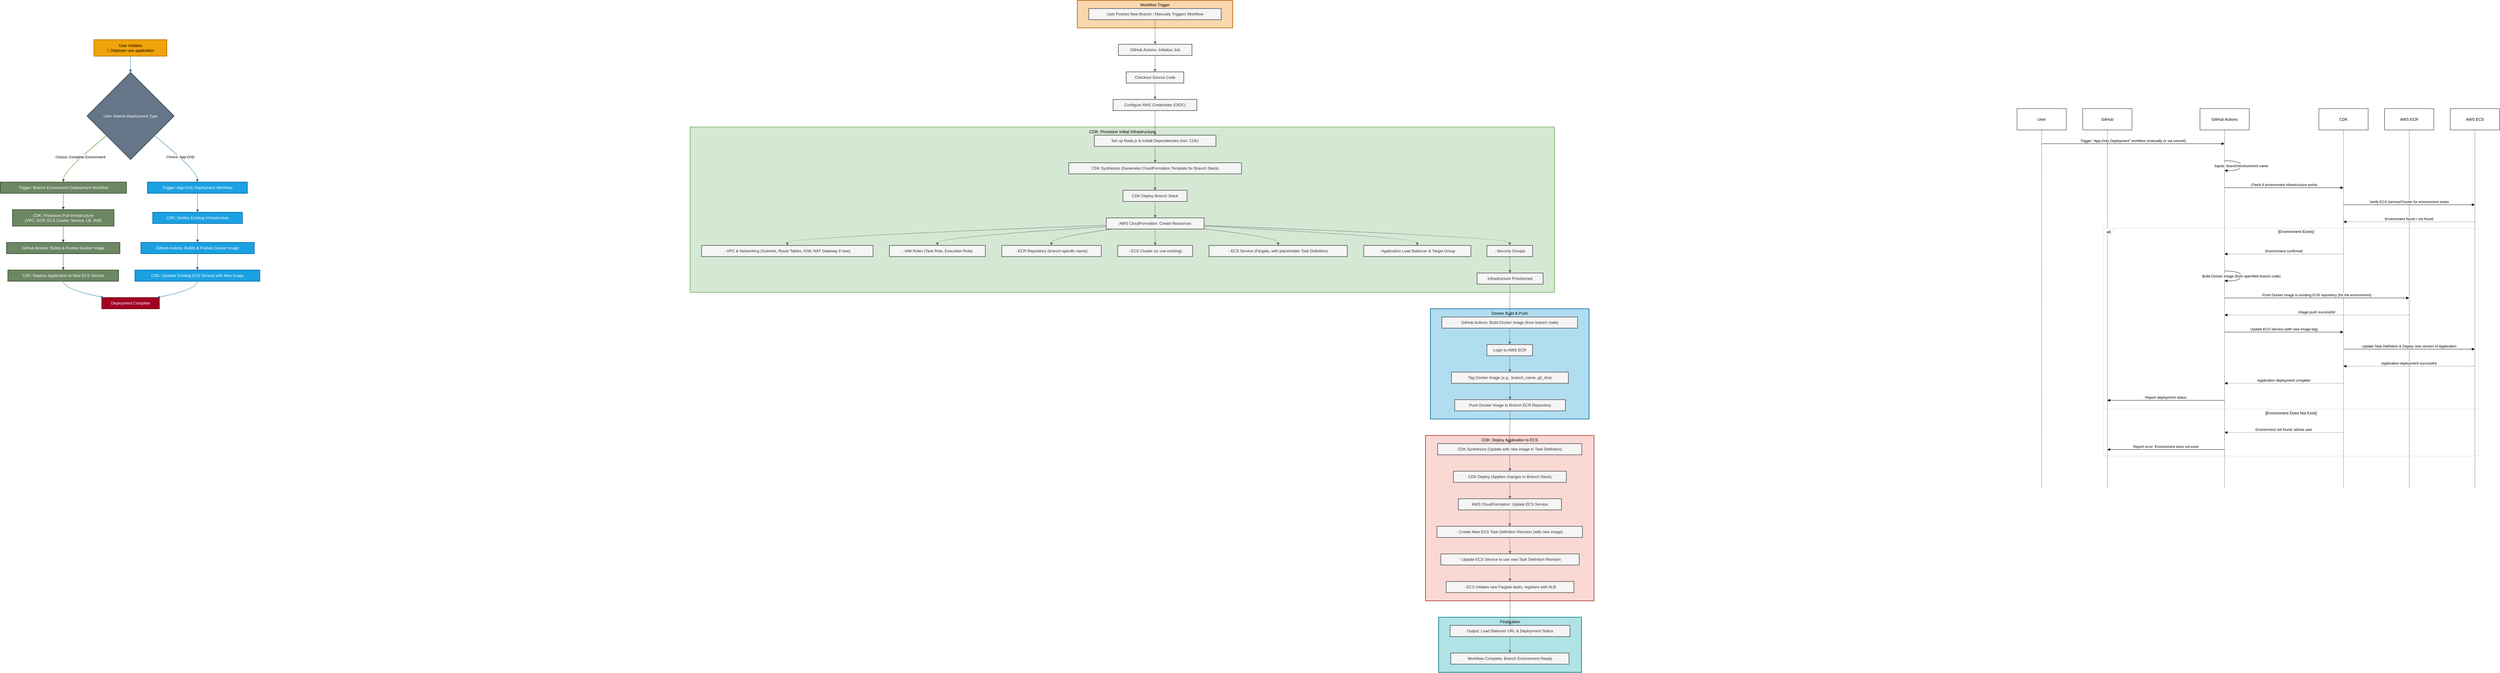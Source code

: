 <mxfile version="24.7.8">
  <diagram name="Page-1" id="kCG-hv2pJMcdVX7gAV7B">
    <mxGraphModel dx="4097" dy="2389" grid="1" gridSize="10" guides="1" tooltips="1" connect="1" arrows="1" fold="1" page="1" pageScale="1" pageWidth="827" pageHeight="1169" math="0" shadow="0">
      <root>
        <mxCell id="0" />
        <mxCell id="1" parent="0" />
        <mxCell id="dM-3RnIIr8mmShiL9mKM-259" value="" style="group" vertex="1" connectable="0" parent="1">
          <mxGeometry x="110" y="120" width="790" height="820" as="geometry" />
        </mxCell>
        <mxCell id="dM-3RnIIr8mmShiL9mKM-237" value="User Initiates&#xa;🚀 Déployer une application" style="whiteSpace=wrap;strokeWidth=2;fillColor=#f0a30a;strokeColor=#BD7000;fontColor=#000000;" vertex="1" parent="dM-3RnIIr8mmShiL9mKM-259">
          <mxGeometry x="285" width="222" height="50" as="geometry" />
        </mxCell>
        <mxCell id="dM-3RnIIr8mmShiL9mKM-238" value="User Selects Deployment Type" style="rhombus;strokeWidth=2;whiteSpace=wrap;fillColor=#647687;strokeColor=#314354;fontColor=#ffffff;" vertex="1" parent="dM-3RnIIr8mmShiL9mKM-259">
          <mxGeometry x="264" y="100" width="265" height="265" as="geometry" />
        </mxCell>
        <mxCell id="dM-3RnIIr8mmShiL9mKM-239" value="Trigger: Branch Environment Deployment Workflow" style="whiteSpace=wrap;strokeWidth=2;fillColor=#6d8764;strokeColor=#3A5431;fontColor=#ffffff;" vertex="1" parent="dM-3RnIIr8mmShiL9mKM-259">
          <mxGeometry y="434" width="384" height="34" as="geometry" />
        </mxCell>
        <mxCell id="dM-3RnIIr8mmShiL9mKM-240" value="CDK: Provisions Full Infrastructure&#xa;(VPC, ECR, ECS Cluster, Service, LB, IAM)" style="whiteSpace=wrap;strokeWidth=2;fillColor=#6d8764;strokeColor=#3A5431;fontColor=#ffffff;" vertex="1" parent="dM-3RnIIr8mmShiL9mKM-259">
          <mxGeometry x="37" y="518" width="309" height="50" as="geometry" />
        </mxCell>
        <mxCell id="dM-3RnIIr8mmShiL9mKM-241" value="GitHub Actions: Builds &amp; Pushes Docker Image" style="whiteSpace=wrap;strokeWidth=2;fillColor=#6d8764;strokeColor=#3A5431;fontColor=#ffffff;" vertex="1" parent="dM-3RnIIr8mmShiL9mKM-259">
          <mxGeometry x="19" y="618" width="345" height="34" as="geometry" />
        </mxCell>
        <mxCell id="dM-3RnIIr8mmShiL9mKM-242" value="CDK: Deploys Application to New ECS Service" style="whiteSpace=wrap;strokeWidth=2;fillColor=#6d8764;strokeColor=#3A5431;fontColor=#ffffff;" vertex="1" parent="dM-3RnIIr8mmShiL9mKM-259">
          <mxGeometry x="23" y="702" width="337" height="34" as="geometry" />
        </mxCell>
        <mxCell id="dM-3RnIIr8mmShiL9mKM-243" value="Trigger: App-Only Deployment Workflow" style="whiteSpace=wrap;strokeWidth=2;fillColor=#1ba1e2;strokeColor=#006EAF;fontColor=#ffffff;" vertex="1" parent="dM-3RnIIr8mmShiL9mKM-259">
          <mxGeometry x="448" y="434" width="304" height="34" as="geometry" />
        </mxCell>
        <mxCell id="dM-3RnIIr8mmShiL9mKM-244" value="CDK: Verifies Existing Infrastructure" style="whiteSpace=wrap;strokeWidth=2;fillColor=#1ba1e2;strokeColor=#006EAF;fontColor=#ffffff;" vertex="1" parent="dM-3RnIIr8mmShiL9mKM-259">
          <mxGeometry x="464" y="526" width="273" height="34" as="geometry" />
        </mxCell>
        <mxCell id="dM-3RnIIr8mmShiL9mKM-245" value="GitHub Actions: Builds &amp; Pushes Docker Image" style="whiteSpace=wrap;strokeWidth=2;fillColor=#1ba1e2;strokeColor=#006EAF;fontColor=#ffffff;" vertex="1" parent="dM-3RnIIr8mmShiL9mKM-259">
          <mxGeometry x="428" y="618" width="345" height="34" as="geometry" />
        </mxCell>
        <mxCell id="dM-3RnIIr8mmShiL9mKM-246" value="CDK: Updates Existing ECS Service with New Image" style="whiteSpace=wrap;strokeWidth=2;fillColor=#1ba1e2;strokeColor=#006EAF;fontColor=#ffffff;" vertex="1" parent="dM-3RnIIr8mmShiL9mKM-259">
          <mxGeometry x="410" y="702" width="380" height="34" as="geometry" />
        </mxCell>
        <mxCell id="dM-3RnIIr8mmShiL9mKM-247" value="Deployment Complete" style="whiteSpace=wrap;strokeWidth=2;fillColor=#a20025;fontColor=#ffffff;strokeColor=#6F0000;" vertex="1" parent="dM-3RnIIr8mmShiL9mKM-259">
          <mxGeometry x="309" y="786" width="175" height="34" as="geometry" />
        </mxCell>
        <mxCell id="dM-3RnIIr8mmShiL9mKM-248" value="" style="curved=1;startArrow=none;endArrow=block;exitX=0.5;exitY=1;entryX=0.5;entryY=0;rounded=0;fillColor=#b1ddf0;strokeColor=#10739e;" edge="1" parent="dM-3RnIIr8mmShiL9mKM-259" source="dM-3RnIIr8mmShiL9mKM-237" target="dM-3RnIIr8mmShiL9mKM-238">
          <mxGeometry relative="1" as="geometry">
            <Array as="points" />
          </mxGeometry>
        </mxCell>
        <mxCell id="dM-3RnIIr8mmShiL9mKM-249" value="Choice: Complete Environment" style="curved=1;startArrow=none;endArrow=block;exitX=0;exitY=0.91;entryX=0.5;entryY=-0.01;rounded=0;fillColor=#60a917;strokeColor=#2D7600;" edge="1" parent="dM-3RnIIr8mmShiL9mKM-259" source="dM-3RnIIr8mmShiL9mKM-238" target="dM-3RnIIr8mmShiL9mKM-239">
          <mxGeometry relative="1" as="geometry">
            <Array as="points">
              <mxPoint x="192" y="399" />
            </Array>
          </mxGeometry>
        </mxCell>
        <mxCell id="dM-3RnIIr8mmShiL9mKM-250" value="" style="curved=1;startArrow=none;endArrow=block;exitX=0.5;exitY=0.99;entryX=0.5;entryY=-0.01;rounded=0;fillColor=#6d8764;strokeColor=#3A5431;" edge="1" parent="dM-3RnIIr8mmShiL9mKM-259" source="dM-3RnIIr8mmShiL9mKM-239" target="dM-3RnIIr8mmShiL9mKM-240">
          <mxGeometry relative="1" as="geometry">
            <Array as="points" />
          </mxGeometry>
        </mxCell>
        <mxCell id="dM-3RnIIr8mmShiL9mKM-251" value="" style="curved=1;startArrow=none;endArrow=block;exitX=0.5;exitY=0.99;entryX=0.5;entryY=-0.01;rounded=0;fillColor=#6d8764;strokeColor=#3A5431;" edge="1" parent="dM-3RnIIr8mmShiL9mKM-259" source="dM-3RnIIr8mmShiL9mKM-240" target="dM-3RnIIr8mmShiL9mKM-241">
          <mxGeometry relative="1" as="geometry">
            <Array as="points" />
          </mxGeometry>
        </mxCell>
        <mxCell id="dM-3RnIIr8mmShiL9mKM-252" value="" style="curved=1;startArrow=none;endArrow=block;exitX=0.5;exitY=0.99;entryX=0.5;entryY=-0.01;rounded=0;fillColor=#6d8764;strokeColor=#3A5431;" edge="1" parent="dM-3RnIIr8mmShiL9mKM-259" source="dM-3RnIIr8mmShiL9mKM-241" target="dM-3RnIIr8mmShiL9mKM-242">
          <mxGeometry relative="1" as="geometry">
            <Array as="points" />
          </mxGeometry>
        </mxCell>
        <mxCell id="dM-3RnIIr8mmShiL9mKM-253" value="Choice: App-Only" style="curved=1;startArrow=none;endArrow=block;exitX=1;exitY=0.91;entryX=0.5;entryY=-0.01;rounded=0;fillColor=#1ba1e2;strokeColor=#006EAF;" edge="1" parent="dM-3RnIIr8mmShiL9mKM-259" source="dM-3RnIIr8mmShiL9mKM-238" target="dM-3RnIIr8mmShiL9mKM-243">
          <mxGeometry relative="1" as="geometry">
            <Array as="points">
              <mxPoint x="600" y="399" />
            </Array>
          </mxGeometry>
        </mxCell>
        <mxCell id="dM-3RnIIr8mmShiL9mKM-254" value="" style="curved=1;startArrow=none;endArrow=block;exitX=0.5;exitY=0.99;entryX=0.5;entryY=-0.01;rounded=0;fillColor=#1ba1e2;strokeColor=#006EAF;" edge="1" parent="dM-3RnIIr8mmShiL9mKM-259" source="dM-3RnIIr8mmShiL9mKM-243" target="dM-3RnIIr8mmShiL9mKM-244">
          <mxGeometry relative="1" as="geometry">
            <Array as="points" />
          </mxGeometry>
        </mxCell>
        <mxCell id="dM-3RnIIr8mmShiL9mKM-255" value="" style="curved=1;startArrow=none;endArrow=block;exitX=0.5;exitY=0.99;entryX=0.5;entryY=-0.01;rounded=0;fillColor=#1ba1e2;strokeColor=#006EAF;" edge="1" parent="dM-3RnIIr8mmShiL9mKM-259" source="dM-3RnIIr8mmShiL9mKM-244" target="dM-3RnIIr8mmShiL9mKM-245">
          <mxGeometry relative="1" as="geometry">
            <Array as="points" />
          </mxGeometry>
        </mxCell>
        <mxCell id="dM-3RnIIr8mmShiL9mKM-256" value="" style="curved=1;startArrow=none;endArrow=block;exitX=0.5;exitY=0.99;entryX=0.5;entryY=-0.01;rounded=0;fillColor=#1ba1e2;strokeColor=#006EAF;" edge="1" parent="dM-3RnIIr8mmShiL9mKM-259" source="dM-3RnIIr8mmShiL9mKM-245" target="dM-3RnIIr8mmShiL9mKM-246">
          <mxGeometry relative="1" as="geometry">
            <Array as="points" />
          </mxGeometry>
        </mxCell>
        <mxCell id="dM-3RnIIr8mmShiL9mKM-257" value="" style="curved=1;startArrow=none;endArrow=block;exitX=0.5;exitY=0.99;entryX=0.03;entryY=-0.01;rounded=0;fillColor=#b1ddf0;strokeColor=#10739e;" edge="1" parent="dM-3RnIIr8mmShiL9mKM-259" source="dM-3RnIIr8mmShiL9mKM-242" target="dM-3RnIIr8mmShiL9mKM-247">
          <mxGeometry relative="1" as="geometry">
            <Array as="points">
              <mxPoint x="192" y="761" />
            </Array>
          </mxGeometry>
        </mxCell>
        <mxCell id="dM-3RnIIr8mmShiL9mKM-258" value="" style="curved=1;startArrow=none;endArrow=block;exitX=0.5;exitY=0.99;entryX=0.97;entryY=-0.01;rounded=0;fillColor=#b1ddf0;strokeColor=#10739e;" edge="1" parent="dM-3RnIIr8mmShiL9mKM-259" source="dM-3RnIIr8mmShiL9mKM-246" target="dM-3RnIIr8mmShiL9mKM-247">
          <mxGeometry relative="1" as="geometry">
            <Array as="points">
              <mxPoint x="600" y="761" />
            </Array>
          </mxGeometry>
        </mxCell>
        <mxCell id="dM-3RnIIr8mmShiL9mKM-260" value="" style="group" vertex="1" connectable="0" parent="1">
          <mxGeometry x="2210" width="2752" height="2048" as="geometry" />
        </mxCell>
        <mxCell id="dM-3RnIIr8mmShiL9mKM-132" value="Finalization" style="whiteSpace=wrap;strokeWidth=2;verticalAlign=top;fillColor=#b0e3e6;strokeColor=#0e8088;" vertex="1" parent="dM-3RnIIr8mmShiL9mKM-260">
          <mxGeometry x="2279" y="1880" width="435" height="168" as="geometry" />
        </mxCell>
        <mxCell id="dM-3RnIIr8mmShiL9mKM-133" value="Output: Load Balancer URL &amp; Deployment Status" style="whiteSpace=wrap;strokeWidth=2;fillColor=#f5f5f5;strokeColor=#666666;fontColor=#333333;" vertex="1" parent="dM-3RnIIr8mmShiL9mKM-260">
          <mxGeometry x="2314" y="1905" width="365" height="34" as="geometry" />
        </mxCell>
        <mxCell id="dM-3RnIIr8mmShiL9mKM-134" value="Workflow Complete: Branch Environment Ready" style="whiteSpace=wrap;strokeWidth=2;fillColor=#f5f5f5;strokeColor=#666666;fontColor=#333333;" vertex="1" parent="dM-3RnIIr8mmShiL9mKM-260">
          <mxGeometry x="2316" y="1989" width="360" height="34" as="geometry" />
        </mxCell>
        <mxCell id="dM-3RnIIr8mmShiL9mKM-135" value="CDK: Deploy Application to ECS" style="whiteSpace=wrap;strokeWidth=2;verticalAlign=top;fillColor=#fad9d5;strokeColor=#ae4132;" vertex="1" parent="dM-3RnIIr8mmShiL9mKM-260">
          <mxGeometry x="2239" y="1326" width="513" height="504" as="geometry" />
        </mxCell>
        <mxCell id="dM-3RnIIr8mmShiL9mKM-136" value="CDK Synthesize (Update with new image in Task Definition)" style="whiteSpace=wrap;strokeWidth=2;fillColor=#f5f5f5;strokeColor=#666666;fontColor=#333333;" vertex="1" parent="dM-3RnIIr8mmShiL9mKM-260">
          <mxGeometry x="2276" y="1351" width="439" height="34" as="geometry" />
        </mxCell>
        <mxCell id="dM-3RnIIr8mmShiL9mKM-137" value="CDK Deploy (Applies changes to Branch Stack)" style="whiteSpace=wrap;strokeWidth=2;fillColor=#f5f5f5;strokeColor=#666666;fontColor=#333333;" vertex="1" parent="dM-3RnIIr8mmShiL9mKM-260">
          <mxGeometry x="2324" y="1435" width="344" height="34" as="geometry" />
        </mxCell>
        <mxCell id="dM-3RnIIr8mmShiL9mKM-138" value="AWS CloudFormation: Update ECS Service" style="whiteSpace=wrap;strokeWidth=2;fillColor=#f5f5f5;strokeColor=#666666;fontColor=#333333;" vertex="1" parent="dM-3RnIIr8mmShiL9mKM-260">
          <mxGeometry x="2339" y="1519" width="314" height="34" as="geometry" />
        </mxCell>
        <mxCell id="dM-3RnIIr8mmShiL9mKM-139" value="- Create New ECS Task Definition Revision (with new image)" style="whiteSpace=wrap;strokeWidth=2;fillColor=#f5f5f5;strokeColor=#666666;fontColor=#333333;" vertex="1" parent="dM-3RnIIr8mmShiL9mKM-260">
          <mxGeometry x="2274" y="1603" width="443" height="34" as="geometry" />
        </mxCell>
        <mxCell id="dM-3RnIIr8mmShiL9mKM-140" value="- Update ECS Service to use new Task Definition Revision" style="whiteSpace=wrap;strokeWidth=2;fillColor=#f5f5f5;strokeColor=#666666;fontColor=#333333;" vertex="1" parent="dM-3RnIIr8mmShiL9mKM-260">
          <mxGeometry x="2286" y="1687" width="421" height="34" as="geometry" />
        </mxCell>
        <mxCell id="dM-3RnIIr8mmShiL9mKM-141" value="- ECS initiates new Fargate tasks, registers with ALB" style="whiteSpace=wrap;strokeWidth=2;fillColor=#f5f5f5;strokeColor=#666666;fontColor=#333333;" vertex="1" parent="dM-3RnIIr8mmShiL9mKM-260">
          <mxGeometry x="2302" y="1771" width="389" height="34" as="geometry" />
        </mxCell>
        <mxCell id="dM-3RnIIr8mmShiL9mKM-142" value="Docker Build &amp; Push" style="whiteSpace=wrap;strokeWidth=2;verticalAlign=top;fillColor=#b1ddf0;strokeColor=#10739e;" vertex="1" parent="dM-3RnIIr8mmShiL9mKM-260">
          <mxGeometry x="2254" y="940" width="483" height="336" as="geometry" />
        </mxCell>
        <mxCell id="dM-3RnIIr8mmShiL9mKM-143" value="GitHub Actions: Build Docker Image (from branch code)" style="whiteSpace=wrap;strokeWidth=2;fillColor=#f5f5f5;strokeColor=#666666;fontColor=#333333;" vertex="1" parent="dM-3RnIIr8mmShiL9mKM-260">
          <mxGeometry x="2289" y="965" width="413" height="34" as="geometry" />
        </mxCell>
        <mxCell id="dM-3RnIIr8mmShiL9mKM-144" value="Login to AWS ECR" style="whiteSpace=wrap;strokeWidth=2;fillColor=#f5f5f5;strokeColor=#666666;fontColor=#333333;" vertex="1" parent="dM-3RnIIr8mmShiL9mKM-260">
          <mxGeometry x="2426" y="1049" width="139" height="34" as="geometry" />
        </mxCell>
        <mxCell id="dM-3RnIIr8mmShiL9mKM-145" value="Tag Docker Image (e.g., branch_name, git_sha)" style="whiteSpace=wrap;strokeWidth=2;fillColor=#f5f5f5;strokeColor=#666666;fontColor=#333333;" vertex="1" parent="dM-3RnIIr8mmShiL9mKM-260">
          <mxGeometry x="2318" y="1133" width="356" height="34" as="geometry" />
        </mxCell>
        <mxCell id="dM-3RnIIr8mmShiL9mKM-146" value="Push Docker Image to Branch ECR Repository" style="whiteSpace=wrap;strokeWidth=2;fillColor=#f5f5f5;strokeColor=#666666;fontColor=#333333;" vertex="1" parent="dM-3RnIIr8mmShiL9mKM-260">
          <mxGeometry x="2328" y="1217" width="337" height="34" as="geometry" />
        </mxCell>
        <mxCell id="dM-3RnIIr8mmShiL9mKM-147" value="CDK: Provision Initial Infrastructure" style="whiteSpace=wrap;strokeWidth=2;verticalAlign=top;fillColor=#d5e8d4;strokeColor=#82b366;fontSize=13;" vertex="1" parent="dM-3RnIIr8mmShiL9mKM-260">
          <mxGeometry y="386" width="2632" height="504" as="geometry" />
        </mxCell>
        <mxCell id="dM-3RnIIr8mmShiL9mKM-148" value="CDK Synthesize (Generates CloudFormation Template for Branch Stack)" style="whiteSpace=wrap;strokeWidth=2;fillColor=#f5f5f5;strokeColor=#666666;fontColor=#333333;" vertex="1" parent="dM-3RnIIr8mmShiL9mKM-260">
          <mxGeometry x="1153" y="495" width="526" height="34" as="geometry" />
        </mxCell>
        <mxCell id="dM-3RnIIr8mmShiL9mKM-149" value="Set up Node.js &amp; Install Dependencies (incl. CDK)" style="whiteSpace=wrap;strokeWidth=2;fillColor=#f5f5f5;strokeColor=#666666;fontColor=#333333;" vertex="1" parent="dM-3RnIIr8mmShiL9mKM-260">
          <mxGeometry x="1231" y="411" width="370" height="34" as="geometry" />
        </mxCell>
        <mxCell id="dM-3RnIIr8mmShiL9mKM-150" value="CDK Deploy Branch Stack" style="whiteSpace=wrap;strokeWidth=2;fillColor=#f5f5f5;strokeColor=#666666;fontColor=#333333;" vertex="1" parent="dM-3RnIIr8mmShiL9mKM-260">
          <mxGeometry x="1318" y="579" width="195" height="34" as="geometry" />
        </mxCell>
        <mxCell id="dM-3RnIIr8mmShiL9mKM-151" value="AWS CloudFormation: Create Resources" style="whiteSpace=wrap;strokeWidth=2;fillColor=#f5f5f5;strokeColor=#666666;fontColor=#333333;" vertex="1" parent="dM-3RnIIr8mmShiL9mKM-260">
          <mxGeometry x="1267" y="663" width="298" height="34" as="geometry" />
        </mxCell>
        <mxCell id="dM-3RnIIr8mmShiL9mKM-152" value="- VPC &amp; Networking (Subnets, Route Tables, IGW, NAT Gateway if new)" style="whiteSpace=wrap;strokeWidth=2;fillColor=#f5f5f5;strokeColor=#666666;fontColor=#333333;" vertex="1" parent="dM-3RnIIr8mmShiL9mKM-260">
          <mxGeometry x="35" y="747" width="522" height="34" as="geometry" />
        </mxCell>
        <mxCell id="dM-3RnIIr8mmShiL9mKM-153" value="- IAM Roles (Task Role, Execution Role)" style="whiteSpace=wrap;strokeWidth=2;fillColor=#f5f5f5;strokeColor=#666666;fontColor=#333333;" vertex="1" parent="dM-3RnIIr8mmShiL9mKM-260">
          <mxGeometry x="607" y="747" width="292" height="34" as="geometry" />
        </mxCell>
        <mxCell id="dM-3RnIIr8mmShiL9mKM-154" value="- ECR Repository (branch-specific name)" style="whiteSpace=wrap;strokeWidth=2;fillColor=#f5f5f5;strokeColor=#666666;fontColor=#333333;" vertex="1" parent="dM-3RnIIr8mmShiL9mKM-260">
          <mxGeometry x="949" y="747" width="303" height="34" as="geometry" />
        </mxCell>
        <mxCell id="dM-3RnIIr8mmShiL9mKM-155" value="- ECS Cluster (or use existing)" style="whiteSpace=wrap;strokeWidth=2;fillColor=#f5f5f5;strokeColor=#666666;fontColor=#333333;" vertex="1" parent="dM-3RnIIr8mmShiL9mKM-260">
          <mxGeometry x="1302" y="747" width="228" height="34" as="geometry" />
        </mxCell>
        <mxCell id="dM-3RnIIr8mmShiL9mKM-156" value="- ECS Service (Fargate, with placeholder Task Definition)" style="whiteSpace=wrap;strokeWidth=2;fillColor=#f5f5f5;strokeColor=#666666;fontColor=#333333;" vertex="1" parent="dM-3RnIIr8mmShiL9mKM-260">
          <mxGeometry x="1580" y="747" width="421" height="34" as="geometry" />
        </mxCell>
        <mxCell id="dM-3RnIIr8mmShiL9mKM-157" value="- Application Load Balancer &amp; Target Group" style="whiteSpace=wrap;strokeWidth=2;fillColor=#f5f5f5;strokeColor=#666666;fontColor=#333333;" vertex="1" parent="dM-3RnIIr8mmShiL9mKM-260">
          <mxGeometry x="2051" y="747" width="326" height="34" as="geometry" />
        </mxCell>
        <mxCell id="dM-3RnIIr8mmShiL9mKM-158" value="- Security Groups" style="whiteSpace=wrap;strokeWidth=2;fillColor=#f5f5f5;strokeColor=#666666;fontColor=#333333;" vertex="1" parent="dM-3RnIIr8mmShiL9mKM-260">
          <mxGeometry x="2426" y="747" width="139" height="34" as="geometry" />
        </mxCell>
        <mxCell id="dM-3RnIIr8mmShiL9mKM-159" value="Infrastructure Provisioned" style="whiteSpace=wrap;strokeWidth=2;fillColor=#f5f5f5;strokeColor=#666666;fontColor=#333333;" vertex="1" parent="dM-3RnIIr8mmShiL9mKM-260">
          <mxGeometry x="2396" y="831" width="201" height="34" as="geometry" />
        </mxCell>
        <mxCell id="dM-3RnIIr8mmShiL9mKM-160" value="Workflow Trigger" style="whiteSpace=wrap;strokeWidth=2;verticalAlign=top;fillColor=#fad7ac;strokeColor=#b46504;" vertex="1" parent="dM-3RnIIr8mmShiL9mKM-260">
          <mxGeometry x="1179" width="473" height="84" as="geometry" />
        </mxCell>
        <mxCell id="dM-3RnIIr8mmShiL9mKM-161" value="User Pushes New Branch / Manually Triggers Workflow" style="whiteSpace=wrap;strokeWidth=2;fillColor=#f5f5f5;strokeColor=#666666;fontColor=#333333;" vertex="1" parent="dM-3RnIIr8mmShiL9mKM-260">
          <mxGeometry x="1214" y="25" width="403" height="34" as="geometry" />
        </mxCell>
        <mxCell id="dM-3RnIIr8mmShiL9mKM-162" value="GitHub Actions: Initialize Job" style="whiteSpace=wrap;strokeWidth=2;fillColor=#f5f5f5;strokeColor=#666666;fontColor=#333333;" vertex="1" parent="dM-3RnIIr8mmShiL9mKM-260">
          <mxGeometry x="1304" y="134" width="224" height="34" as="geometry" />
        </mxCell>
        <mxCell id="dM-3RnIIr8mmShiL9mKM-163" value="Checkout Source Code" style="whiteSpace=wrap;strokeWidth=2;fillColor=#f5f5f5;strokeColor=#666666;fontColor=#333333;" vertex="1" parent="dM-3RnIIr8mmShiL9mKM-260">
          <mxGeometry x="1328" y="218" width="175" height="34" as="geometry" />
        </mxCell>
        <mxCell id="dM-3RnIIr8mmShiL9mKM-164" value="Configure AWS Credentials (OIDC)" style="whiteSpace=wrap;strokeWidth=2;fillColor=#f5f5f5;strokeColor=#666666;fontColor=#333333;" vertex="1" parent="dM-3RnIIr8mmShiL9mKM-260">
          <mxGeometry x="1288" y="302" width="255" height="34" as="geometry" />
        </mxCell>
        <mxCell id="dM-3RnIIr8mmShiL9mKM-166" value="" style="curved=1;startArrow=none;endArrow=block;exitX=0.5;exitY=1;entryX=0.5;entryY=0;rounded=0;fillColor=#f5f5f5;strokeColor=#666666;" edge="1" parent="dM-3RnIIr8mmShiL9mKM-260" source="dM-3RnIIr8mmShiL9mKM-161" target="dM-3RnIIr8mmShiL9mKM-162">
          <mxGeometry relative="1" as="geometry">
            <Array as="points" />
          </mxGeometry>
        </mxCell>
        <mxCell id="dM-3RnIIr8mmShiL9mKM-167" value="" style="curved=1;startArrow=none;endArrow=block;exitX=0.5;exitY=1;entryX=0.5;entryY=0;rounded=0;fillColor=#f5f5f5;strokeColor=#666666;" edge="1" parent="dM-3RnIIr8mmShiL9mKM-260" source="dM-3RnIIr8mmShiL9mKM-162" target="dM-3RnIIr8mmShiL9mKM-163">
          <mxGeometry relative="1" as="geometry">
            <Array as="points" />
          </mxGeometry>
        </mxCell>
        <mxCell id="dM-3RnIIr8mmShiL9mKM-168" value="" style="curved=1;startArrow=none;endArrow=block;exitX=0.5;exitY=1;entryX=0.5;entryY=0;rounded=0;fillColor=#f5f5f5;strokeColor=#666666;" edge="1" parent="dM-3RnIIr8mmShiL9mKM-260" source="dM-3RnIIr8mmShiL9mKM-163" target="dM-3RnIIr8mmShiL9mKM-164">
          <mxGeometry relative="1" as="geometry">
            <Array as="points" />
          </mxGeometry>
        </mxCell>
        <mxCell id="dM-3RnIIr8mmShiL9mKM-169" value="" style="curved=1;startArrow=none;endArrow=block;exitX=0.5;exitY=1;entryX=0.5;entryY=0;rounded=0;fillColor=#f5f5f5;strokeColor=#666666;" edge="1" parent="dM-3RnIIr8mmShiL9mKM-260" source="dM-3RnIIr8mmShiL9mKM-164" target="dM-3RnIIr8mmShiL9mKM-149">
          <mxGeometry relative="1" as="geometry">
            <Array as="points" />
          </mxGeometry>
        </mxCell>
        <mxCell id="dM-3RnIIr8mmShiL9mKM-170" value="" style="curved=1;startArrow=none;endArrow=block;exitX=0.5;exitY=1;entryX=0.5;entryY=0;rounded=0;fillColor=#f5f5f5;strokeColor=#666666;" edge="1" parent="dM-3RnIIr8mmShiL9mKM-260" source="dM-3RnIIr8mmShiL9mKM-149" target="dM-3RnIIr8mmShiL9mKM-148">
          <mxGeometry relative="1" as="geometry">
            <Array as="points" />
          </mxGeometry>
        </mxCell>
        <mxCell id="dM-3RnIIr8mmShiL9mKM-171" value="" style="curved=1;startArrow=none;endArrow=block;exitX=0.5;exitY=1;entryX=0.5;entryY=0;rounded=0;fillColor=#f5f5f5;strokeColor=#666666;" edge="1" parent="dM-3RnIIr8mmShiL9mKM-260" source="dM-3RnIIr8mmShiL9mKM-148" target="dM-3RnIIr8mmShiL9mKM-150">
          <mxGeometry relative="1" as="geometry">
            <Array as="points" />
          </mxGeometry>
        </mxCell>
        <mxCell id="dM-3RnIIr8mmShiL9mKM-172" value="" style="curved=1;startArrow=none;endArrow=block;exitX=0.5;exitY=1;entryX=0.5;entryY=0;rounded=0;fillColor=#f5f5f5;strokeColor=#666666;" edge="1" parent="dM-3RnIIr8mmShiL9mKM-260" source="dM-3RnIIr8mmShiL9mKM-150" target="dM-3RnIIr8mmShiL9mKM-151">
          <mxGeometry relative="1" as="geometry">
            <Array as="points" />
          </mxGeometry>
        </mxCell>
        <mxCell id="dM-3RnIIr8mmShiL9mKM-173" value="" style="curved=1;startArrow=none;endArrow=block;exitX=0;exitY=0.66;entryX=0.5;entryY=0;rounded=0;fillColor=#f5f5f5;strokeColor=#666666;" edge="1" parent="dM-3RnIIr8mmShiL9mKM-260" source="dM-3RnIIr8mmShiL9mKM-151" target="dM-3RnIIr8mmShiL9mKM-152">
          <mxGeometry relative="1" as="geometry">
            <Array as="points">
              <mxPoint x="296" y="722" />
            </Array>
          </mxGeometry>
        </mxCell>
        <mxCell id="dM-3RnIIr8mmShiL9mKM-174" value="" style="curved=1;startArrow=none;endArrow=block;exitX=0;exitY=0.78;entryX=0.5;entryY=0;rounded=0;fillColor=#f5f5f5;strokeColor=#666666;" edge="1" parent="dM-3RnIIr8mmShiL9mKM-260" source="dM-3RnIIr8mmShiL9mKM-151" target="dM-3RnIIr8mmShiL9mKM-153">
          <mxGeometry relative="1" as="geometry">
            <Array as="points">
              <mxPoint x="753" y="722" />
            </Array>
          </mxGeometry>
        </mxCell>
        <mxCell id="dM-3RnIIr8mmShiL9mKM-175" value="" style="curved=1;startArrow=none;endArrow=block;exitX=0.07;exitY=1;entryX=0.5;entryY=0;rounded=0;fillColor=#f5f5f5;strokeColor=#666666;" edge="1" parent="dM-3RnIIr8mmShiL9mKM-260" source="dM-3RnIIr8mmShiL9mKM-151" target="dM-3RnIIr8mmShiL9mKM-154">
          <mxGeometry relative="1" as="geometry">
            <Array as="points">
              <mxPoint x="1100" y="722" />
            </Array>
          </mxGeometry>
        </mxCell>
        <mxCell id="dM-3RnIIr8mmShiL9mKM-176" value="" style="curved=1;startArrow=none;endArrow=block;exitX=0.5;exitY=1;entryX=0.5;entryY=0;rounded=0;fillColor=#f5f5f5;strokeColor=#666666;" edge="1" parent="dM-3RnIIr8mmShiL9mKM-260" source="dM-3RnIIr8mmShiL9mKM-151" target="dM-3RnIIr8mmShiL9mKM-155">
          <mxGeometry relative="1" as="geometry">
            <Array as="points" />
          </mxGeometry>
        </mxCell>
        <mxCell id="dM-3RnIIr8mmShiL9mKM-177" value="" style="curved=1;startArrow=none;endArrow=block;exitX=1;exitY=0.99;entryX=0.5;entryY=0;rounded=0;fillColor=#f5f5f5;strokeColor=#666666;" edge="1" parent="dM-3RnIIr8mmShiL9mKM-260" source="dM-3RnIIr8mmShiL9mKM-151" target="dM-3RnIIr8mmShiL9mKM-156">
          <mxGeometry relative="1" as="geometry">
            <Array as="points">
              <mxPoint x="1790" y="722" />
            </Array>
          </mxGeometry>
        </mxCell>
        <mxCell id="dM-3RnIIr8mmShiL9mKM-178" value="" style="curved=1;startArrow=none;endArrow=block;exitX=1;exitY=0.73;entryX=0.5;entryY=0;rounded=0;fillColor=#f5f5f5;strokeColor=#666666;" edge="1" parent="dM-3RnIIr8mmShiL9mKM-260" source="dM-3RnIIr8mmShiL9mKM-151" target="dM-3RnIIr8mmShiL9mKM-157">
          <mxGeometry relative="1" as="geometry">
            <Array as="points">
              <mxPoint x="2214" y="722" />
            </Array>
          </mxGeometry>
        </mxCell>
        <mxCell id="dM-3RnIIr8mmShiL9mKM-179" value="" style="curved=1;startArrow=none;endArrow=block;exitX=1;exitY=0.67;entryX=0.5;entryY=0;rounded=0;fillColor=#f5f5f5;strokeColor=#666666;" edge="1" parent="dM-3RnIIr8mmShiL9mKM-260" source="dM-3RnIIr8mmShiL9mKM-151" target="dM-3RnIIr8mmShiL9mKM-158">
          <mxGeometry relative="1" as="geometry">
            <Array as="points">
              <mxPoint x="2496" y="722" />
            </Array>
          </mxGeometry>
        </mxCell>
        <mxCell id="dM-3RnIIr8mmShiL9mKM-180" value="" style="curved=1;startArrow=none;endArrow=block;exitX=0.5;exitY=1;entryX=0.5;entryY=0;rounded=0;fillColor=#f5f5f5;strokeColor=#666666;" edge="1" parent="dM-3RnIIr8mmShiL9mKM-260" source="dM-3RnIIr8mmShiL9mKM-158" target="dM-3RnIIr8mmShiL9mKM-159">
          <mxGeometry relative="1" as="geometry">
            <Array as="points" />
          </mxGeometry>
        </mxCell>
        <mxCell id="dM-3RnIIr8mmShiL9mKM-181" value="" style="curved=1;startArrow=none;endArrow=block;exitX=0.5;exitY=1;entryX=0.5;entryY=0;rounded=0;fillColor=#f5f5f5;strokeColor=#666666;" edge="1" parent="dM-3RnIIr8mmShiL9mKM-260" source="dM-3RnIIr8mmShiL9mKM-159" target="dM-3RnIIr8mmShiL9mKM-143">
          <mxGeometry relative="1" as="geometry">
            <Array as="points" />
          </mxGeometry>
        </mxCell>
        <mxCell id="dM-3RnIIr8mmShiL9mKM-182" value="" style="curved=1;startArrow=none;endArrow=block;exitX=0.5;exitY=1;entryX=0.5;entryY=0;rounded=0;fillColor=#f5f5f5;strokeColor=#666666;" edge="1" parent="dM-3RnIIr8mmShiL9mKM-260" source="dM-3RnIIr8mmShiL9mKM-143" target="dM-3RnIIr8mmShiL9mKM-144">
          <mxGeometry relative="1" as="geometry">
            <Array as="points" />
          </mxGeometry>
        </mxCell>
        <mxCell id="dM-3RnIIr8mmShiL9mKM-183" value="" style="curved=1;startArrow=none;endArrow=block;exitX=0.5;exitY=1;entryX=0.5;entryY=0;rounded=0;fillColor=#f5f5f5;strokeColor=#666666;" edge="1" parent="dM-3RnIIr8mmShiL9mKM-260" source="dM-3RnIIr8mmShiL9mKM-144" target="dM-3RnIIr8mmShiL9mKM-145">
          <mxGeometry relative="1" as="geometry">
            <Array as="points" />
          </mxGeometry>
        </mxCell>
        <mxCell id="dM-3RnIIr8mmShiL9mKM-184" value="" style="curved=1;startArrow=none;endArrow=block;exitX=0.5;exitY=1;entryX=0.5;entryY=0;rounded=0;fillColor=#f5f5f5;strokeColor=#666666;" edge="1" parent="dM-3RnIIr8mmShiL9mKM-260" source="dM-3RnIIr8mmShiL9mKM-145" target="dM-3RnIIr8mmShiL9mKM-146">
          <mxGeometry relative="1" as="geometry">
            <Array as="points" />
          </mxGeometry>
        </mxCell>
        <mxCell id="dM-3RnIIr8mmShiL9mKM-185" value="" style="curved=1;startArrow=none;endArrow=block;exitX=0.5;exitY=1;entryX=0.5;entryY=0;rounded=0;fillColor=#f5f5f5;strokeColor=#666666;" edge="1" parent="dM-3RnIIr8mmShiL9mKM-260" source="dM-3RnIIr8mmShiL9mKM-146" target="dM-3RnIIr8mmShiL9mKM-136">
          <mxGeometry relative="1" as="geometry">
            <Array as="points" />
          </mxGeometry>
        </mxCell>
        <mxCell id="dM-3RnIIr8mmShiL9mKM-186" value="" style="curved=1;startArrow=none;endArrow=block;exitX=0.5;exitY=1;entryX=0.5;entryY=0;rounded=0;fillColor=#f5f5f5;strokeColor=#666666;" edge="1" parent="dM-3RnIIr8mmShiL9mKM-260" source="dM-3RnIIr8mmShiL9mKM-136" target="dM-3RnIIr8mmShiL9mKM-137">
          <mxGeometry relative="1" as="geometry">
            <Array as="points" />
          </mxGeometry>
        </mxCell>
        <mxCell id="dM-3RnIIr8mmShiL9mKM-187" value="" style="curved=1;startArrow=none;endArrow=block;exitX=0.5;exitY=1;entryX=0.5;entryY=0;rounded=0;fillColor=#f5f5f5;strokeColor=#666666;" edge="1" parent="dM-3RnIIr8mmShiL9mKM-260" source="dM-3RnIIr8mmShiL9mKM-137" target="dM-3RnIIr8mmShiL9mKM-138">
          <mxGeometry relative="1" as="geometry">
            <Array as="points" />
          </mxGeometry>
        </mxCell>
        <mxCell id="dM-3RnIIr8mmShiL9mKM-188" value="" style="curved=1;startArrow=none;endArrow=block;exitX=0.5;exitY=1;entryX=0.5;entryY=0;rounded=0;fillColor=#f5f5f5;strokeColor=#666666;" edge="1" parent="dM-3RnIIr8mmShiL9mKM-260" source="dM-3RnIIr8mmShiL9mKM-138" target="dM-3RnIIr8mmShiL9mKM-139">
          <mxGeometry relative="1" as="geometry">
            <Array as="points" />
          </mxGeometry>
        </mxCell>
        <mxCell id="dM-3RnIIr8mmShiL9mKM-189" value="" style="curved=1;startArrow=none;endArrow=block;exitX=0.5;exitY=1;entryX=0.5;entryY=0;rounded=0;fillColor=#f5f5f5;strokeColor=#666666;" edge="1" parent="dM-3RnIIr8mmShiL9mKM-260" source="dM-3RnIIr8mmShiL9mKM-139" target="dM-3RnIIr8mmShiL9mKM-140">
          <mxGeometry relative="1" as="geometry">
            <Array as="points" />
          </mxGeometry>
        </mxCell>
        <mxCell id="dM-3RnIIr8mmShiL9mKM-190" value="" style="curved=1;startArrow=none;endArrow=block;exitX=0.5;exitY=1;entryX=0.5;entryY=0;rounded=0;fillColor=#f5f5f5;strokeColor=#666666;" edge="1" parent="dM-3RnIIr8mmShiL9mKM-260" source="dM-3RnIIr8mmShiL9mKM-140" target="dM-3RnIIr8mmShiL9mKM-141">
          <mxGeometry relative="1" as="geometry">
            <Array as="points" />
          </mxGeometry>
        </mxCell>
        <mxCell id="dM-3RnIIr8mmShiL9mKM-191" value="" style="curved=1;startArrow=none;endArrow=block;exitX=0.5;exitY=1;entryX=0.5;entryY=0;rounded=0;fillColor=#f5f5f5;strokeColor=#666666;" edge="1" parent="dM-3RnIIr8mmShiL9mKM-260" source="dM-3RnIIr8mmShiL9mKM-141" target="dM-3RnIIr8mmShiL9mKM-133">
          <mxGeometry relative="1" as="geometry">
            <Array as="points" />
          </mxGeometry>
        </mxCell>
        <mxCell id="dM-3RnIIr8mmShiL9mKM-192" value="" style="curved=1;startArrow=none;endArrow=block;exitX=0.5;exitY=1;entryX=0.5;entryY=0;rounded=0;fillColor=#f5f5f5;strokeColor=#666666;" edge="1" parent="dM-3RnIIr8mmShiL9mKM-260" source="dM-3RnIIr8mmShiL9mKM-133" target="dM-3RnIIr8mmShiL9mKM-134">
          <mxGeometry relative="1" as="geometry">
            <Array as="points" />
          </mxGeometry>
        </mxCell>
        <mxCell id="dM-3RnIIr8mmShiL9mKM-286" value="" style="group" vertex="1" connectable="0" parent="1">
          <mxGeometry x="6250" y="330" width="1469" height="1154" as="geometry" />
        </mxCell>
        <mxCell id="dM-3RnIIr8mmShiL9mKM-261" value="User" style="shape=umlLifeline;perimeter=lifelinePerimeter;whiteSpace=wrap;container=1;dropTarget=0;collapsible=0;recursiveResize=0;outlineConnect=0;portConstraint=eastwest;newEdgeStyle={&quot;edgeStyle&quot;:&quot;elbowEdgeStyle&quot;,&quot;elbow&quot;:&quot;vertical&quot;,&quot;curved&quot;:0,&quot;rounded&quot;:0};size=65;" vertex="1" parent="dM-3RnIIr8mmShiL9mKM-286">
          <mxGeometry width="150" height="1154" as="geometry" />
        </mxCell>
        <mxCell id="dM-3RnIIr8mmShiL9mKM-262" value="GitHub" style="shape=umlLifeline;perimeter=lifelinePerimeter;whiteSpace=wrap;container=1;dropTarget=0;collapsible=0;recursiveResize=0;outlineConnect=0;portConstraint=eastwest;newEdgeStyle={&quot;edgeStyle&quot;:&quot;elbowEdgeStyle&quot;,&quot;elbow&quot;:&quot;vertical&quot;,&quot;curved&quot;:0,&quot;rounded&quot;:0};size=65;" vertex="1" parent="dM-3RnIIr8mmShiL9mKM-286">
          <mxGeometry x="200" width="150" height="1154" as="geometry" />
        </mxCell>
        <mxCell id="dM-3RnIIr8mmShiL9mKM-263" value="GitHub Actions" style="shape=umlLifeline;perimeter=lifelinePerimeter;whiteSpace=wrap;container=1;dropTarget=0;collapsible=0;recursiveResize=0;outlineConnect=0;portConstraint=eastwest;newEdgeStyle={&quot;edgeStyle&quot;:&quot;elbowEdgeStyle&quot;,&quot;elbow&quot;:&quot;vertical&quot;,&quot;curved&quot;:0,&quot;rounded&quot;:0};size=65;" vertex="1" parent="dM-3RnIIr8mmShiL9mKM-286">
          <mxGeometry x="557" width="150" height="1154" as="geometry" />
        </mxCell>
        <mxCell id="dM-3RnIIr8mmShiL9mKM-264" value="CDK" style="shape=umlLifeline;perimeter=lifelinePerimeter;whiteSpace=wrap;container=1;dropTarget=0;collapsible=0;recursiveResize=0;outlineConnect=0;portConstraint=eastwest;newEdgeStyle={&quot;edgeStyle&quot;:&quot;elbowEdgeStyle&quot;,&quot;elbow&quot;:&quot;vertical&quot;,&quot;curved&quot;:0,&quot;rounded&quot;:0};size=65;" vertex="1" parent="dM-3RnIIr8mmShiL9mKM-286">
          <mxGeometry x="919" width="150" height="1154" as="geometry" />
        </mxCell>
        <mxCell id="dM-3RnIIr8mmShiL9mKM-265" value="AWS ECR" style="shape=umlLifeline;perimeter=lifelinePerimeter;whiteSpace=wrap;container=1;dropTarget=0;collapsible=0;recursiveResize=0;outlineConnect=0;portConstraint=eastwest;newEdgeStyle={&quot;edgeStyle&quot;:&quot;elbowEdgeStyle&quot;,&quot;elbow&quot;:&quot;vertical&quot;,&quot;curved&quot;:0,&quot;rounded&quot;:0};size=65;" vertex="1" parent="dM-3RnIIr8mmShiL9mKM-286">
          <mxGeometry x="1119" width="150" height="1154" as="geometry" />
        </mxCell>
        <mxCell id="dM-3RnIIr8mmShiL9mKM-266" value="AWS ECS" style="shape=umlLifeline;perimeter=lifelinePerimeter;whiteSpace=wrap;container=1;dropTarget=0;collapsible=0;recursiveResize=0;outlineConnect=0;portConstraint=eastwest;newEdgeStyle={&quot;edgeStyle&quot;:&quot;elbowEdgeStyle&quot;,&quot;elbow&quot;:&quot;vertical&quot;,&quot;curved&quot;:0,&quot;rounded&quot;:0};size=65;" vertex="1" parent="dM-3RnIIr8mmShiL9mKM-286">
          <mxGeometry x="1319" width="150" height="1154" as="geometry" />
        </mxCell>
        <mxCell id="dM-3RnIIr8mmShiL9mKM-267" value="alt" style="shape=umlFrame;dashed=1;pointerEvents=0;dropTarget=0;strokeColor=#B3B3B3;height=20;width=30" vertex="1" parent="dM-3RnIIr8mmShiL9mKM-286">
          <mxGeometry x="264" y="365" width="1141" height="694" as="geometry" />
        </mxCell>
        <mxCell id="dM-3RnIIr8mmShiL9mKM-268" value="[Environment Exists]" style="text;strokeColor=none;fillColor=none;align=center;verticalAlign=middle;whiteSpace=wrap;" vertex="1" parent="dM-3RnIIr8mmShiL9mKM-267">
          <mxGeometry x="30" width="1111" height="20" as="geometry" />
        </mxCell>
        <mxCell id="dM-3RnIIr8mmShiL9mKM-269" value="[Environment Does Not Exist]" style="shape=line;dashed=1;whiteSpace=wrap;verticalAlign=top;labelPosition=center;verticalLabelPosition=middle;align=center;strokeColor=#B3B3B3;" vertex="1" parent="dM-3RnIIr8mmShiL9mKM-267">
          <mxGeometry y="549" width="1141" height="4" as="geometry" />
        </mxCell>
        <mxCell id="dM-3RnIIr8mmShiL9mKM-270" value="Trigger &quot;App-Only Deployment&quot; workflow (manually or via commit)" style="verticalAlign=bottom;edgeStyle=elbowEdgeStyle;elbow=vertical;curved=0;rounded=0;endArrow=block;" edge="1" parent="dM-3RnIIr8mmShiL9mKM-286" source="dM-3RnIIr8mmShiL9mKM-261" target="dM-3RnIIr8mmShiL9mKM-263">
          <mxGeometry relative="1" as="geometry">
            <Array as="points">
              <mxPoint x="362" y="107" />
            </Array>
          </mxGeometry>
        </mxCell>
        <mxCell id="dM-3RnIIr8mmShiL9mKM-271" value="Inputs: branch/environment name" style="curved=1;endArrow=block;rounded=0;" edge="1" parent="dM-3RnIIr8mmShiL9mKM-286" source="dM-3RnIIr8mmShiL9mKM-263" target="dM-3RnIIr8mmShiL9mKM-263">
          <mxGeometry relative="1" as="geometry">
            <Array as="points">
              <mxPoint x="683" y="159" />
              <mxPoint x="683" y="189" />
            </Array>
          </mxGeometry>
        </mxCell>
        <mxCell id="dM-3RnIIr8mmShiL9mKM-272" value="Check if environment infrastructure exists" style="verticalAlign=bottom;edgeStyle=elbowEdgeStyle;elbow=vertical;curved=0;rounded=0;endArrow=block;" edge="1" parent="dM-3RnIIr8mmShiL9mKM-286" source="dM-3RnIIr8mmShiL9mKM-263" target="dM-3RnIIr8mmShiL9mKM-264">
          <mxGeometry relative="1" as="geometry">
            <Array as="points">
              <mxPoint x="822" y="241" />
            </Array>
          </mxGeometry>
        </mxCell>
        <mxCell id="dM-3RnIIr8mmShiL9mKM-273" value="Verify ECS Service/Cluster for environment exists" style="verticalAlign=bottom;edgeStyle=elbowEdgeStyle;elbow=vertical;curved=0;rounded=0;endArrow=block;" edge="1" parent="dM-3RnIIr8mmShiL9mKM-286" source="dM-3RnIIr8mmShiL9mKM-264" target="dM-3RnIIr8mmShiL9mKM-266">
          <mxGeometry relative="1" as="geometry">
            <Array as="points">
              <mxPoint x="1203" y="293" />
            </Array>
          </mxGeometry>
        </mxCell>
        <mxCell id="dM-3RnIIr8mmShiL9mKM-274" value="Environment found / not found" style="verticalAlign=bottom;edgeStyle=elbowEdgeStyle;elbow=vertical;curved=0;rounded=0;dashed=1;dashPattern=2 3;endArrow=block;" edge="1" parent="dM-3RnIIr8mmShiL9mKM-286" source="dM-3RnIIr8mmShiL9mKM-266" target="dM-3RnIIr8mmShiL9mKM-264">
          <mxGeometry relative="1" as="geometry">
            <Array as="points">
              <mxPoint x="1206" y="345" />
            </Array>
          </mxGeometry>
        </mxCell>
        <mxCell id="dM-3RnIIr8mmShiL9mKM-275" value="Environment confirmed" style="verticalAlign=bottom;edgeStyle=elbowEdgeStyle;elbow=vertical;curved=0;rounded=0;dashed=1;dashPattern=2 3;endArrow=block;" edge="1" parent="dM-3RnIIr8mmShiL9mKM-286" source="dM-3RnIIr8mmShiL9mKM-264" target="dM-3RnIIr8mmShiL9mKM-263">
          <mxGeometry relative="1" as="geometry">
            <Array as="points">
              <mxPoint x="825" y="443" />
            </Array>
          </mxGeometry>
        </mxCell>
        <mxCell id="dM-3RnIIr8mmShiL9mKM-276" value="Build Docker Image (from specified branch code)" style="curved=1;endArrow=block;rounded=0;" edge="1" parent="dM-3RnIIr8mmShiL9mKM-286" source="dM-3RnIIr8mmShiL9mKM-263" target="dM-3RnIIr8mmShiL9mKM-263">
          <mxGeometry relative="1" as="geometry">
            <Array as="points">
              <mxPoint x="683" y="495" />
              <mxPoint x="683" y="525" />
            </Array>
          </mxGeometry>
        </mxCell>
        <mxCell id="dM-3RnIIr8mmShiL9mKM-277" value="Push Docker Image to existing ECR repository (for the environment)" style="verticalAlign=bottom;edgeStyle=elbowEdgeStyle;elbow=vertical;curved=0;rounded=0;endArrow=block;" edge="1" parent="dM-3RnIIr8mmShiL9mKM-286" source="dM-3RnIIr8mmShiL9mKM-263" target="dM-3RnIIr8mmShiL9mKM-265">
          <mxGeometry relative="1" as="geometry">
            <Array as="points">
              <mxPoint x="922" y="577" />
            </Array>
          </mxGeometry>
        </mxCell>
        <mxCell id="dM-3RnIIr8mmShiL9mKM-278" value="Image push successful" style="verticalAlign=bottom;edgeStyle=elbowEdgeStyle;elbow=vertical;curved=0;rounded=0;dashed=1;dashPattern=2 3;endArrow=block;" edge="1" parent="dM-3RnIIr8mmShiL9mKM-286" source="dM-3RnIIr8mmShiL9mKM-265" target="dM-3RnIIr8mmShiL9mKM-263">
          <mxGeometry relative="1" as="geometry">
            <Array as="points">
              <mxPoint x="925" y="629" />
            </Array>
          </mxGeometry>
        </mxCell>
        <mxCell id="dM-3RnIIr8mmShiL9mKM-279" value="Update ECS Service (with new image tag)" style="verticalAlign=bottom;edgeStyle=elbowEdgeStyle;elbow=vertical;curved=0;rounded=0;endArrow=block;" edge="1" parent="dM-3RnIIr8mmShiL9mKM-286" source="dM-3RnIIr8mmShiL9mKM-263" target="dM-3RnIIr8mmShiL9mKM-264">
          <mxGeometry relative="1" as="geometry">
            <Array as="points">
              <mxPoint x="822" y="681" />
            </Array>
          </mxGeometry>
        </mxCell>
        <mxCell id="dM-3RnIIr8mmShiL9mKM-280" value="Update Task Definition &amp; Deploy new version of Application" style="verticalAlign=bottom;edgeStyle=elbowEdgeStyle;elbow=vertical;curved=0;rounded=0;endArrow=block;" edge="1" parent="dM-3RnIIr8mmShiL9mKM-286" source="dM-3RnIIr8mmShiL9mKM-264" target="dM-3RnIIr8mmShiL9mKM-266">
          <mxGeometry relative="1" as="geometry">
            <Array as="points">
              <mxPoint x="1216" y="733" />
            </Array>
          </mxGeometry>
        </mxCell>
        <mxCell id="dM-3RnIIr8mmShiL9mKM-281" value="Application deployment successful" style="verticalAlign=bottom;edgeStyle=elbowEdgeStyle;elbow=vertical;curved=0;rounded=0;dashed=1;dashPattern=2 3;endArrow=block;" edge="1" parent="dM-3RnIIr8mmShiL9mKM-286" source="dM-3RnIIr8mmShiL9mKM-266" target="dM-3RnIIr8mmShiL9mKM-264">
          <mxGeometry relative="1" as="geometry">
            <Array as="points">
              <mxPoint x="1206" y="785" />
            </Array>
          </mxGeometry>
        </mxCell>
        <mxCell id="dM-3RnIIr8mmShiL9mKM-282" value="Application deployment complete" style="verticalAlign=bottom;edgeStyle=elbowEdgeStyle;elbow=vertical;curved=0;rounded=0;dashed=1;dashPattern=2 3;endArrow=block;" edge="1" parent="dM-3RnIIr8mmShiL9mKM-286" source="dM-3RnIIr8mmShiL9mKM-264" target="dM-3RnIIr8mmShiL9mKM-263">
          <mxGeometry relative="1" as="geometry">
            <Array as="points">
              <mxPoint x="825" y="837" />
            </Array>
          </mxGeometry>
        </mxCell>
        <mxCell id="dM-3RnIIr8mmShiL9mKM-283" value="Report deployment status" style="verticalAlign=bottom;edgeStyle=elbowEdgeStyle;elbow=vertical;curved=0;rounded=0;endArrow=block;" edge="1" parent="dM-3RnIIr8mmShiL9mKM-286" source="dM-3RnIIr8mmShiL9mKM-263" target="dM-3RnIIr8mmShiL9mKM-262">
          <mxGeometry relative="1" as="geometry">
            <Array as="points">
              <mxPoint x="465" y="889" />
            </Array>
          </mxGeometry>
        </mxCell>
        <mxCell id="dM-3RnIIr8mmShiL9mKM-284" value="Environment not found, advise user" style="verticalAlign=bottom;edgeStyle=elbowEdgeStyle;elbow=vertical;curved=0;rounded=0;dashed=1;dashPattern=2 3;endArrow=block;" edge="1" parent="dM-3RnIIr8mmShiL9mKM-286" source="dM-3RnIIr8mmShiL9mKM-264" target="dM-3RnIIr8mmShiL9mKM-263">
          <mxGeometry relative="1" as="geometry">
            <Array as="points">
              <mxPoint x="825" y="987" />
            </Array>
          </mxGeometry>
        </mxCell>
        <mxCell id="dM-3RnIIr8mmShiL9mKM-285" value="Report error: Environment does not exist" style="verticalAlign=bottom;edgeStyle=elbowEdgeStyle;elbow=vertical;curved=0;rounded=0;endArrow=block;" edge="1" parent="dM-3RnIIr8mmShiL9mKM-286" source="dM-3RnIIr8mmShiL9mKM-263" target="dM-3RnIIr8mmShiL9mKM-262">
          <mxGeometry relative="1" as="geometry">
            <Array as="points">
              <mxPoint x="465" y="1039" />
            </Array>
          </mxGeometry>
        </mxCell>
      </root>
    </mxGraphModel>
  </diagram>
</mxfile>
